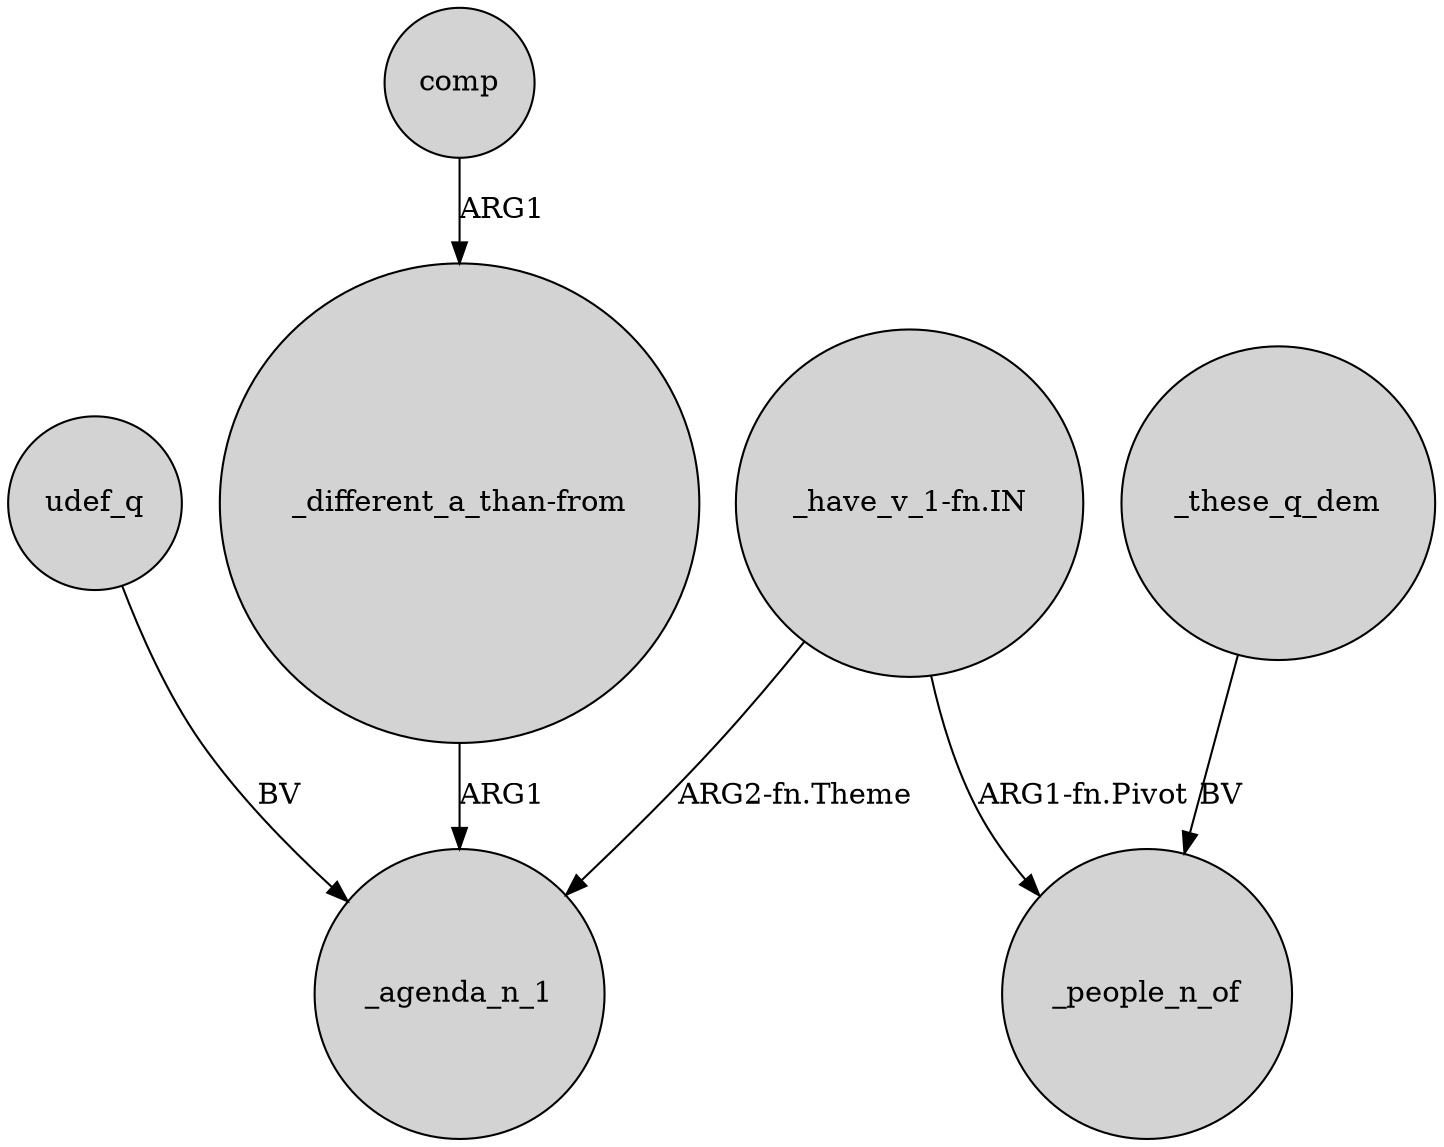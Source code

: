 digraph {
	node [shape=circle style=filled]
	"_different_a_than-from" -> _agenda_n_1 [label=ARG1]
	comp -> "_different_a_than-from" [label=ARG1]
	_these_q_dem -> _people_n_of [label=BV]
	udef_q -> _agenda_n_1 [label=BV]
	"_have_v_1-fn.IN" -> _people_n_of [label="ARG1-fn.Pivot"]
	"_have_v_1-fn.IN" -> _agenda_n_1 [label="ARG2-fn.Theme"]
}
